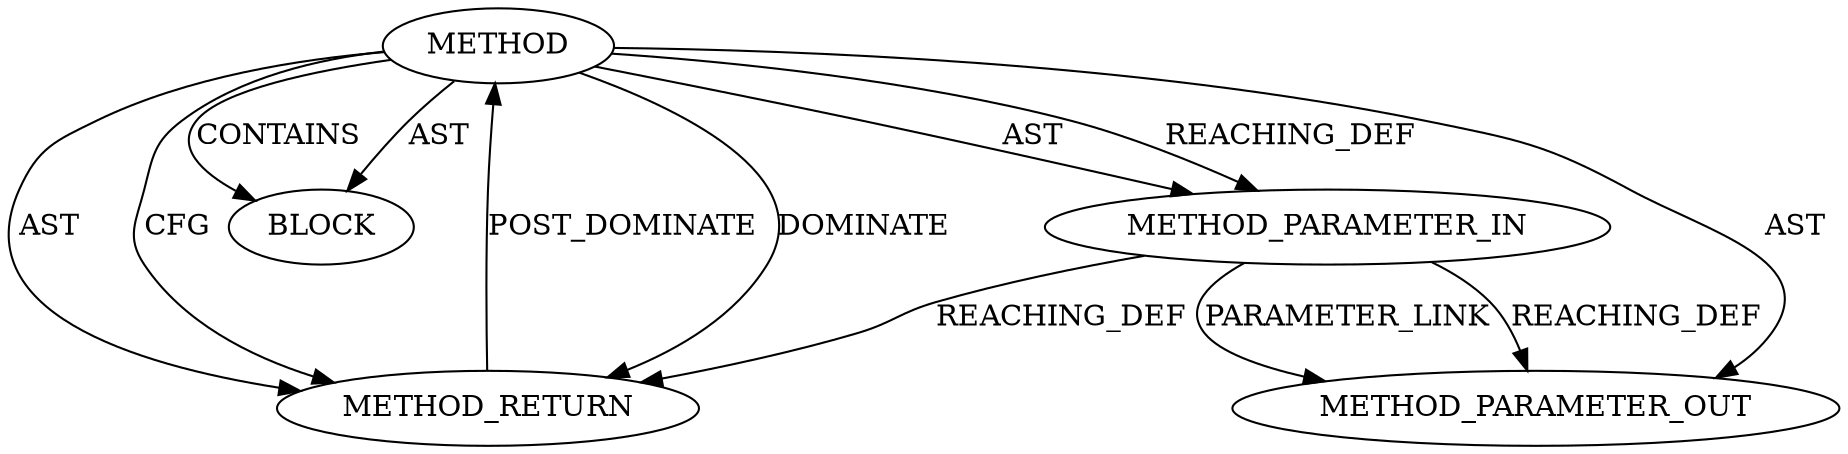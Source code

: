 digraph {
  12319 [label=BLOCK ORDER=1 ARGUMENT_INDEX=1 CODE="<empty>" TYPE_FULL_NAME="ANY"]
  12320 [label=METHOD_RETURN ORDER=2 CODE="RET" TYPE_FULL_NAME="ANY" EVALUATION_STRATEGY="BY_VALUE"]
  13373 [label=METHOD_PARAMETER_OUT ORDER=1 CODE="p1" IS_VARIADIC=false TYPE_FULL_NAME="ANY" EVALUATION_STRATEGY="BY_VALUE" INDEX=1 NAME="p1"]
  12317 [label=METHOD AST_PARENT_TYPE="NAMESPACE_BLOCK" AST_PARENT_FULL_NAME="<global>" ORDER=0 CODE="<empty>" FULL_NAME="PTR_ERR" IS_EXTERNAL=true FILENAME="<empty>" SIGNATURE="" NAME="PTR_ERR"]
  12318 [label=METHOD_PARAMETER_IN ORDER=1 CODE="p1" IS_VARIADIC=false TYPE_FULL_NAME="ANY" EVALUATION_STRATEGY="BY_VALUE" INDEX=1 NAME="p1"]
  12317 -> 12320 [label=DOMINATE ]
  12320 -> 12317 [label=POST_DOMINATE ]
  12317 -> 12318 [label=AST ]
  12318 -> 13373 [label=PARAMETER_LINK ]
  12317 -> 13373 [label=AST ]
  12317 -> 12319 [label=CONTAINS ]
  12317 -> 12318 [label=REACHING_DEF VARIABLE=""]
  12317 -> 12320 [label=AST ]
  12318 -> 13373 [label=REACHING_DEF VARIABLE="p1"]
  12317 -> 12319 [label=AST ]
  12318 -> 12320 [label=REACHING_DEF VARIABLE="p1"]
  12317 -> 12320 [label=CFG ]
}
